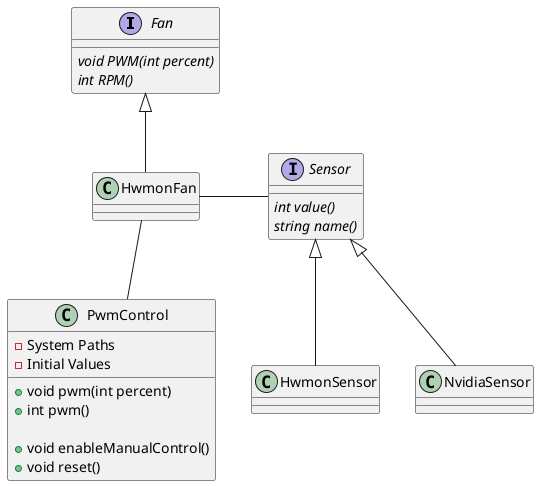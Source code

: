 @startuml
interface Fan {
        {abstract} void PWM(int percent)
        {abstract} int RPM()
}

interface Sensor {
        {abstract} int value()
        {abstract} string name()
}

class PwmControl {
        +void pwm(int percent)
        +int pwm()

        + void enableManualControl()
        + void reset()

        - System Paths
        - Initial Values
}

Fan <|-- HwmonFan

Sensor <|-- HwmonSensor
Sensor <|-- NvidiaSensor

HwmonFan - Sensor
HwmonFan -- PwmControl


@enduml
